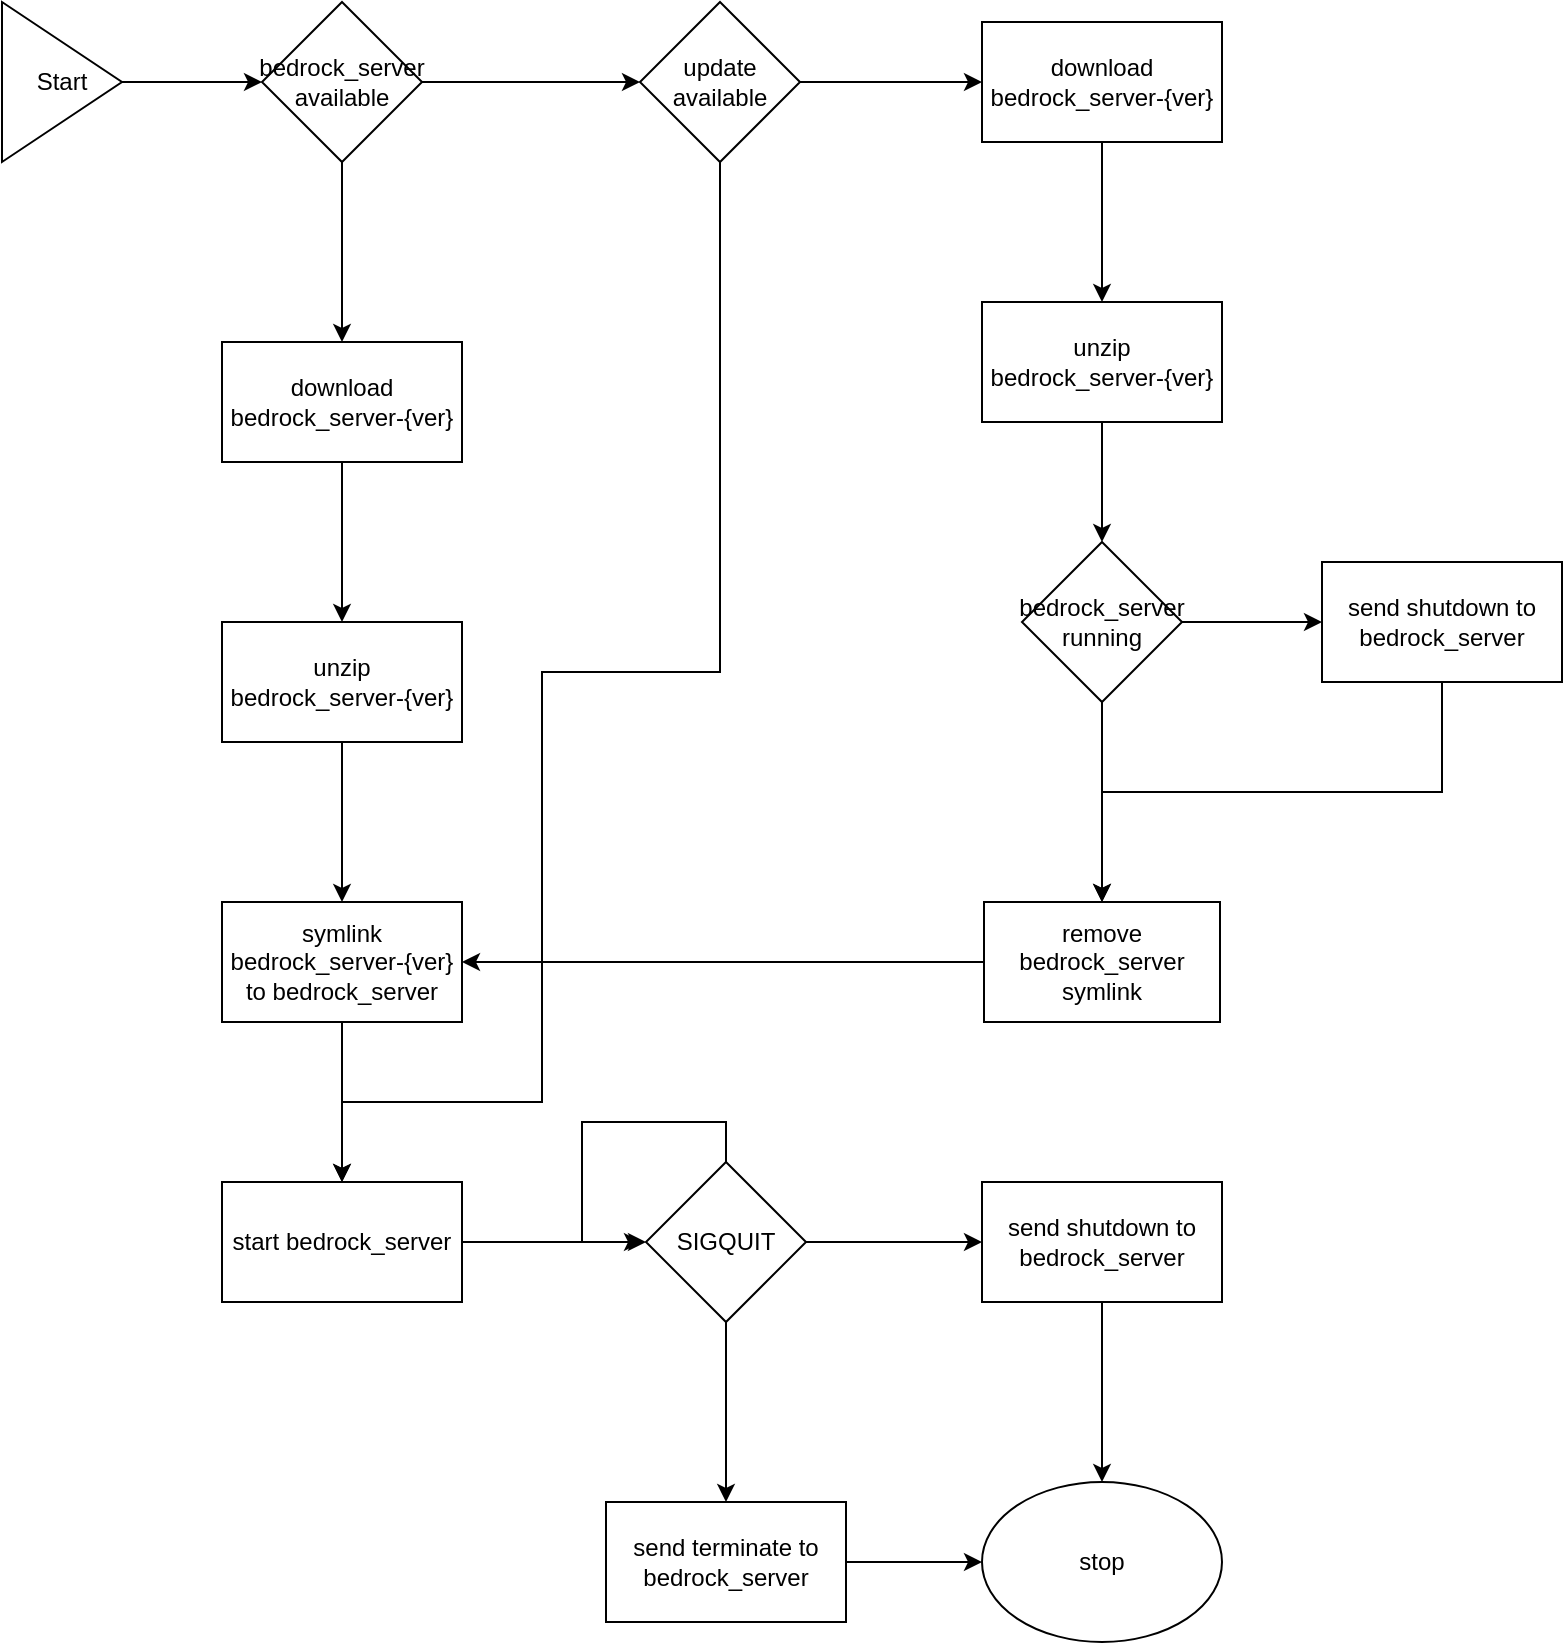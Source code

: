 <mxfile>
    <diagram id="mpFo7luVUIllVIGAMzJw" name="Page-1">
        <mxGraphModel dx="1118" dy="790" grid="1" gridSize="10" guides="1" tooltips="1" connect="1" arrows="1" fold="1" page="1" pageScale="1" pageWidth="850" pageHeight="1100" math="0" shadow="0">
            <root>
                <mxCell id="0"/>
                <mxCell id="1" parent="0"/>
                <mxCell id="6" value="" style="edgeStyle=orthogonalEdgeStyle;rounded=0;orthogonalLoop=1;jettySize=auto;html=1;" parent="1" source="2" target="5" edge="1">
                    <mxGeometry relative="1" as="geometry"/>
                </mxCell>
                <mxCell id="2" value="Start" style="triangle;whiteSpace=wrap;html=1;" parent="1" vertex="1">
                    <mxGeometry x="20" y="40" width="60" height="80" as="geometry"/>
                </mxCell>
                <mxCell id="14" value="" style="edgeStyle=orthogonalEdgeStyle;rounded=0;orthogonalLoop=1;jettySize=auto;html=1;" parent="1" source="5" target="13" edge="1">
                    <mxGeometry relative="1" as="geometry"/>
                </mxCell>
                <mxCell id="63" style="edgeStyle=orthogonalEdgeStyle;rounded=0;orthogonalLoop=1;jettySize=auto;html=1;exitX=1;exitY=0.5;exitDx=0;exitDy=0;entryX=0;entryY=0.5;entryDx=0;entryDy=0;" parent="1" source="5" target="7" edge="1">
                    <mxGeometry relative="1" as="geometry"/>
                </mxCell>
                <mxCell id="5" value="bedrock_server available" style="rhombus;whiteSpace=wrap;html=1;" parent="1" vertex="1">
                    <mxGeometry x="150" y="40" width="80" height="80" as="geometry"/>
                </mxCell>
                <mxCell id="68" style="edgeStyle=orthogonalEdgeStyle;rounded=0;orthogonalLoop=1;jettySize=auto;html=1;exitX=1;exitY=0.5;exitDx=0;exitDy=0;entryX=0;entryY=0.5;entryDx=0;entryDy=0;" parent="1" source="7" target="28" edge="1">
                    <mxGeometry relative="1" as="geometry"/>
                </mxCell>
                <mxCell id="74" style="edgeStyle=orthogonalEdgeStyle;rounded=0;orthogonalLoop=1;jettySize=auto;html=1;exitX=0.5;exitY=1;exitDx=0;exitDy=0;entryX=0.5;entryY=0;entryDx=0;entryDy=0;" parent="1" source="7" target="19" edge="1">
                    <mxGeometry relative="1" as="geometry">
                        <Array as="points">
                            <mxPoint x="379" y="375"/>
                            <mxPoint x="290" y="375"/>
                            <mxPoint x="290" y="590"/>
                            <mxPoint x="190" y="590"/>
                        </Array>
                    </mxGeometry>
                </mxCell>
                <mxCell id="7" value="update&lt;br&gt;available" style="rhombus;whiteSpace=wrap;html=1;" parent="1" vertex="1">
                    <mxGeometry x="339" y="40" width="80" height="80" as="geometry"/>
                </mxCell>
                <mxCell id="16" value="" style="edgeStyle=orthogonalEdgeStyle;rounded=0;orthogonalLoop=1;jettySize=auto;html=1;" parent="1" source="13" target="15" edge="1">
                    <mxGeometry relative="1" as="geometry"/>
                </mxCell>
                <mxCell id="13" value="download bedrock_server-{ver}" style="whiteSpace=wrap;html=1;" parent="1" vertex="1">
                    <mxGeometry x="130" y="210" width="120" height="60" as="geometry"/>
                </mxCell>
                <mxCell id="18" value="" style="edgeStyle=orthogonalEdgeStyle;rounded=0;orthogonalLoop=1;jettySize=auto;html=1;" parent="1" source="15" target="17" edge="1">
                    <mxGeometry relative="1" as="geometry"/>
                </mxCell>
                <mxCell id="15" value="unzip bedrock_server-{ver}" style="whiteSpace=wrap;html=1;" parent="1" vertex="1">
                    <mxGeometry x="130" y="350" width="120" height="60" as="geometry"/>
                </mxCell>
                <mxCell id="71" style="edgeStyle=orthogonalEdgeStyle;rounded=0;orthogonalLoop=1;jettySize=auto;html=1;exitX=0.5;exitY=1;exitDx=0;exitDy=0;entryX=0.5;entryY=0;entryDx=0;entryDy=0;" parent="1" source="17" target="19" edge="1">
                    <mxGeometry relative="1" as="geometry"/>
                </mxCell>
                <mxCell id="17" value="symlink bedrock_server-{ver} to bedrock_server" style="whiteSpace=wrap;html=1;" parent="1" vertex="1">
                    <mxGeometry x="130" y="490" width="120" height="60" as="geometry"/>
                </mxCell>
                <mxCell id="72" style="edgeStyle=orthogonalEdgeStyle;rounded=0;orthogonalLoop=1;jettySize=auto;html=1;exitX=1;exitY=0.5;exitDx=0;exitDy=0;entryX=0;entryY=0.5;entryDx=0;entryDy=0;" parent="1" source="19" target="39" edge="1">
                    <mxGeometry relative="1" as="geometry"/>
                </mxCell>
                <mxCell id="19" value="start bedrock_server" style="whiteSpace=wrap;html=1;" parent="1" vertex="1">
                    <mxGeometry x="130" y="630" width="120" height="60" as="geometry"/>
                </mxCell>
                <mxCell id="31" value="" style="edgeStyle=orthogonalEdgeStyle;rounded=0;orthogonalLoop=1;jettySize=auto;html=1;" parent="1" source="28" target="30" edge="1">
                    <mxGeometry relative="1" as="geometry"/>
                </mxCell>
                <mxCell id="28" value="download bedrock_server-{ver}" style="whiteSpace=wrap;html=1;" parent="1" vertex="1">
                    <mxGeometry x="510" y="50" width="120" height="60" as="geometry"/>
                </mxCell>
                <mxCell id="64" style="edgeStyle=orthogonalEdgeStyle;rounded=0;orthogonalLoop=1;jettySize=auto;html=1;exitX=0.5;exitY=1;exitDx=0;exitDy=0;entryX=0.5;entryY=0;entryDx=0;entryDy=0;" parent="1" source="30" target="36" edge="1">
                    <mxGeometry relative="1" as="geometry"/>
                </mxCell>
                <mxCell id="30" value="unzip bedrock_server-{ver}" style="whiteSpace=wrap;html=1;" parent="1" vertex="1">
                    <mxGeometry x="510" y="190" width="120" height="60" as="geometry"/>
                </mxCell>
                <mxCell id="65" style="edgeStyle=orthogonalEdgeStyle;rounded=0;orthogonalLoop=1;jettySize=auto;html=1;exitX=1;exitY=0.5;exitDx=0;exitDy=0;entryX=0;entryY=0.5;entryDx=0;entryDy=0;" parent="1" source="36" target="48" edge="1">
                    <mxGeometry relative="1" as="geometry"/>
                </mxCell>
                <mxCell id="69" style="edgeStyle=orthogonalEdgeStyle;rounded=0;orthogonalLoop=1;jettySize=auto;html=1;exitX=0.5;exitY=1;exitDx=0;exitDy=0;entryX=0.5;entryY=0;entryDx=0;entryDy=0;" parent="1" source="36" target="52" edge="1">
                    <mxGeometry relative="1" as="geometry">
                        <mxPoint x="570" y="480" as="targetPoint"/>
                    </mxGeometry>
                </mxCell>
                <mxCell id="36" value="bedrock_server&lt;br&gt;running" style="rhombus;whiteSpace=wrap;html=1;" parent="1" vertex="1">
                    <mxGeometry x="530" y="310" width="80" height="80" as="geometry"/>
                </mxCell>
                <mxCell id="42" value="" style="edgeStyle=orthogonalEdgeStyle;rounded=0;orthogonalLoop=1;jettySize=auto;html=1;" parent="1" source="39" target="41" edge="1">
                    <mxGeometry relative="1" as="geometry"/>
                </mxCell>
                <mxCell id="44" value="" style="edgeStyle=orthogonalEdgeStyle;rounded=0;orthogonalLoop=1;jettySize=auto;html=1;" parent="1" source="39" target="43" edge="1">
                    <mxGeometry relative="1" as="geometry"/>
                </mxCell>
                <mxCell id="73" style="edgeStyle=orthogonalEdgeStyle;rounded=0;orthogonalLoop=1;jettySize=auto;html=1;exitX=0.5;exitY=0;exitDx=0;exitDy=0;" parent="1" source="39" edge="1">
                    <mxGeometry relative="1" as="geometry">
                        <mxPoint x="340" y="660" as="targetPoint"/>
                        <Array as="points">
                            <mxPoint x="382" y="600"/>
                            <mxPoint x="310" y="600"/>
                            <mxPoint x="310" y="660"/>
                        </Array>
                    </mxGeometry>
                </mxCell>
                <mxCell id="39" value="SIGQUIT" style="rhombus;whiteSpace=wrap;html=1;" parent="1" vertex="1">
                    <mxGeometry x="342" y="620" width="80" height="80" as="geometry"/>
                </mxCell>
                <mxCell id="47" style="edgeStyle=orthogonalEdgeStyle;rounded=0;orthogonalLoop=1;jettySize=auto;html=1;exitX=0.5;exitY=1;exitDx=0;exitDy=0;entryX=0.5;entryY=0;entryDx=0;entryDy=0;" parent="1" source="41" target="45" edge="1">
                    <mxGeometry relative="1" as="geometry"/>
                </mxCell>
                <mxCell id="41" value="send shutdown to bedrock_server" style="whiteSpace=wrap;html=1;" parent="1" vertex="1">
                    <mxGeometry x="510" y="630" width="120" height="60" as="geometry"/>
                </mxCell>
                <mxCell id="46" value="" style="edgeStyle=orthogonalEdgeStyle;rounded=0;orthogonalLoop=1;jettySize=auto;html=1;" parent="1" source="43" target="45" edge="1">
                    <mxGeometry relative="1" as="geometry"/>
                </mxCell>
                <mxCell id="43" value="send terminate to bedrock_server" style="whiteSpace=wrap;html=1;" parent="1" vertex="1">
                    <mxGeometry x="322" y="790" width="120" height="60" as="geometry"/>
                </mxCell>
                <mxCell id="45" value="stop" style="ellipse;whiteSpace=wrap;html=1;" parent="1" vertex="1">
                    <mxGeometry x="510" y="780" width="120" height="80" as="geometry"/>
                </mxCell>
                <mxCell id="70" style="edgeStyle=orthogonalEdgeStyle;rounded=0;orthogonalLoop=1;jettySize=auto;html=1;exitX=0.5;exitY=1;exitDx=0;exitDy=0;entryX=0.5;entryY=0;entryDx=0;entryDy=0;" parent="1" source="48" target="52" edge="1">
                    <mxGeometry relative="1" as="geometry"/>
                </mxCell>
                <mxCell id="48" value="send shutdown to bedrock_server" style="whiteSpace=wrap;html=1;" parent="1" vertex="1">
                    <mxGeometry x="680" y="320" width="120" height="60" as="geometry"/>
                </mxCell>
                <mxCell id="67" style="edgeStyle=orthogonalEdgeStyle;rounded=0;orthogonalLoop=1;jettySize=auto;html=1;exitX=0;exitY=0.5;exitDx=0;exitDy=0;entryX=1;entryY=0.5;entryDx=0;entryDy=0;" parent="1" source="52" target="17" edge="1">
                    <mxGeometry relative="1" as="geometry"/>
                </mxCell>
                <mxCell id="52" value="remove bedrock_server symlink" style="whiteSpace=wrap;html=1;" parent="1" vertex="1">
                    <mxGeometry x="511" y="490" width="118" height="60" as="geometry"/>
                </mxCell>
            </root>
        </mxGraphModel>
    </diagram>
</mxfile>